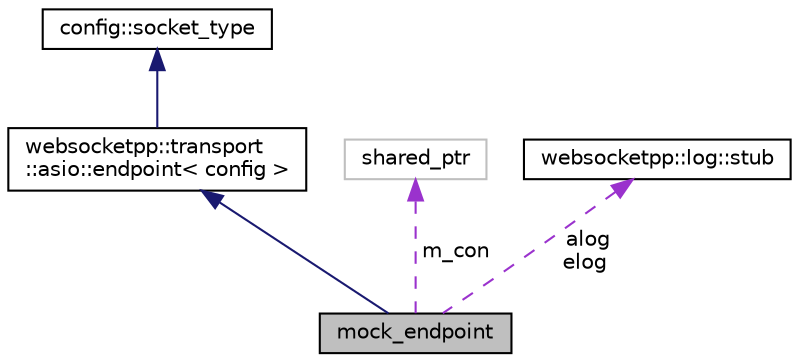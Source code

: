 digraph "mock_endpoint"
{
  edge [fontname="Helvetica",fontsize="10",labelfontname="Helvetica",labelfontsize="10"];
  node [fontname="Helvetica",fontsize="10",shape=record];
  Node3 [label="mock_endpoint",height=0.2,width=0.4,color="black", fillcolor="grey75", style="filled", fontcolor="black"];
  Node4 -> Node3 [dir="back",color="midnightblue",fontsize="10",style="solid"];
  Node4 [label="websocketpp::transport\l::asio::endpoint\< config \>",height=0.2,width=0.4,color="black", fillcolor="white", style="filled",URL="$classwebsocketpp_1_1transport_1_1asio_1_1endpoint.html",tooltip="Asio based endpoint transport component. "];
  Node5 -> Node4 [dir="back",color="midnightblue",fontsize="10",style="solid"];
  Node5 [label="config::socket_type",height=0.2,width=0.4,color="black", fillcolor="white", style="filled",URL="$classwebsocketpp_1_1transport_1_1asio_1_1tls__socket_1_1endpoint.html",tooltip="TLS enabled Asio endpoint socket component. "];
  Node6 -> Node3 [dir="back",color="darkorchid3",fontsize="10",style="dashed",label=" m_con" ];
  Node6 [label="shared_ptr",height=0.2,width=0.4,color="grey75", fillcolor="white", style="filled"];
  Node7 -> Node3 [dir="back",color="darkorchid3",fontsize="10",style="dashed",label=" alog\nelog" ];
  Node7 [label="websocketpp::log::stub",height=0.2,width=0.4,color="black", fillcolor="white", style="filled",URL="$classwebsocketpp_1_1log_1_1stub.html",tooltip="Stub logger that ignores all input. "];
}
